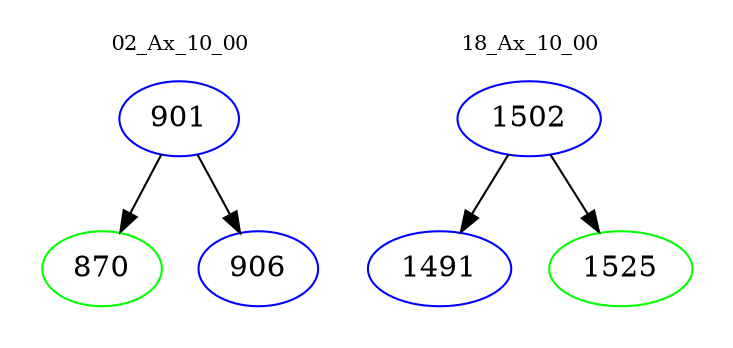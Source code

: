 digraph{
subgraph cluster_0 {
color = white
label = "02_Ax_10_00";
fontsize=10;
T0_901 [label="901", color="blue"]
T0_901 -> T0_870 [color="black"]
T0_870 [label="870", color="green"]
T0_901 -> T0_906 [color="black"]
T0_906 [label="906", color="blue"]
}
subgraph cluster_1 {
color = white
label = "18_Ax_10_00";
fontsize=10;
T1_1502 [label="1502", color="blue"]
T1_1502 -> T1_1491 [color="black"]
T1_1491 [label="1491", color="blue"]
T1_1502 -> T1_1525 [color="black"]
T1_1525 [label="1525", color="green"]
}
}
